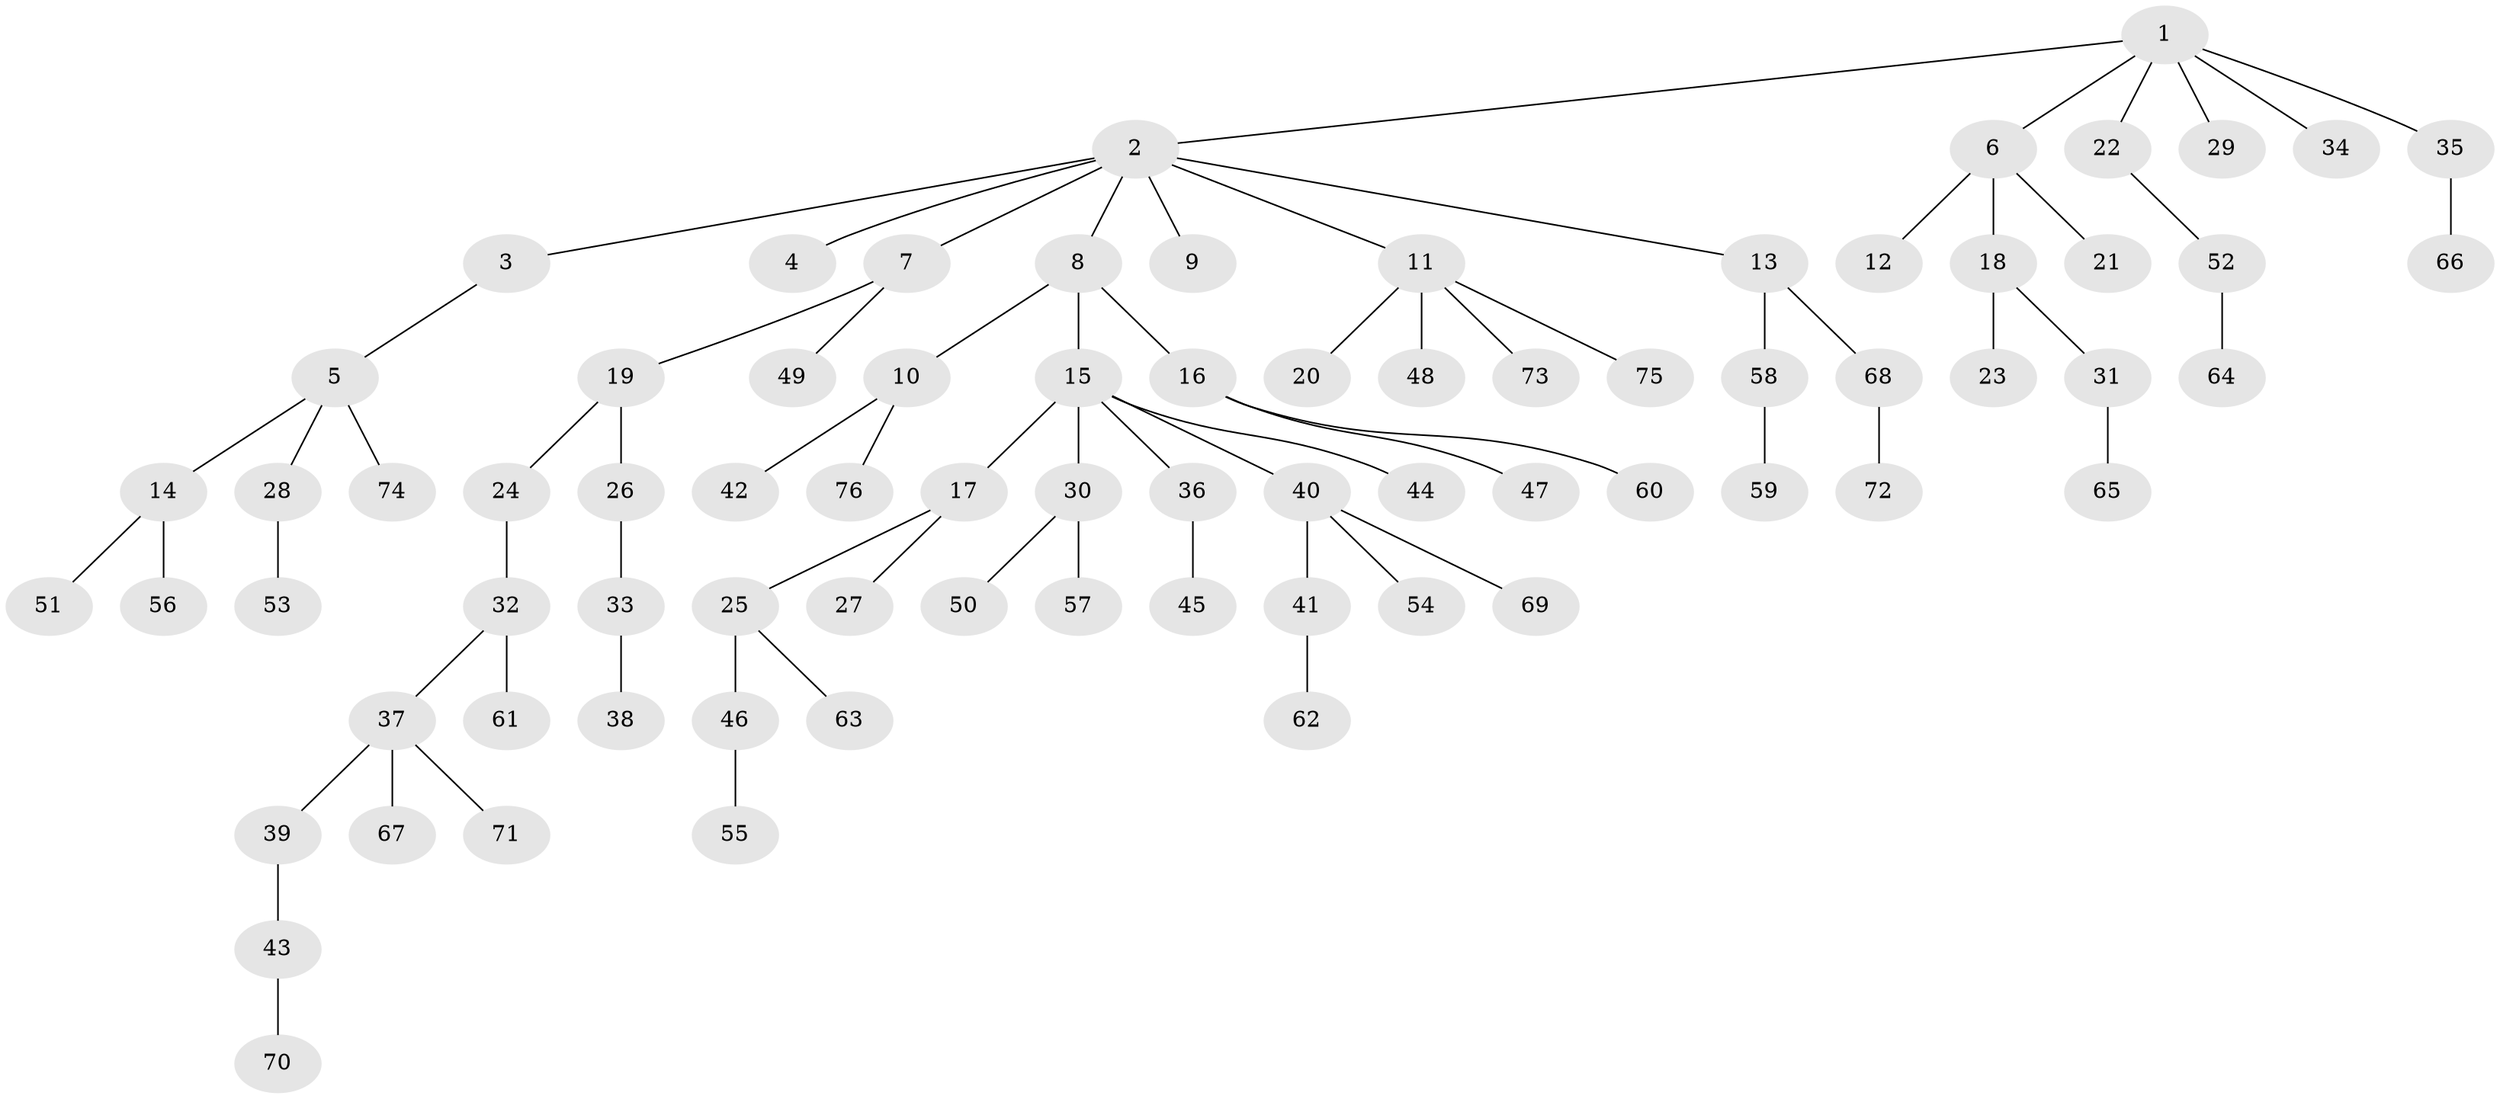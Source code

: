// coarse degree distribution, {8: 0.045454545454545456, 1: 0.7272727272727273, 3: 0.045454545454545456, 9: 0.045454545454545456, 2: 0.13636363636363635}
// Generated by graph-tools (version 1.1) at 2025/19/03/04/25 18:19:21]
// undirected, 76 vertices, 75 edges
graph export_dot {
graph [start="1"]
  node [color=gray90,style=filled];
  1;
  2;
  3;
  4;
  5;
  6;
  7;
  8;
  9;
  10;
  11;
  12;
  13;
  14;
  15;
  16;
  17;
  18;
  19;
  20;
  21;
  22;
  23;
  24;
  25;
  26;
  27;
  28;
  29;
  30;
  31;
  32;
  33;
  34;
  35;
  36;
  37;
  38;
  39;
  40;
  41;
  42;
  43;
  44;
  45;
  46;
  47;
  48;
  49;
  50;
  51;
  52;
  53;
  54;
  55;
  56;
  57;
  58;
  59;
  60;
  61;
  62;
  63;
  64;
  65;
  66;
  67;
  68;
  69;
  70;
  71;
  72;
  73;
  74;
  75;
  76;
  1 -- 2;
  1 -- 6;
  1 -- 22;
  1 -- 29;
  1 -- 34;
  1 -- 35;
  2 -- 3;
  2 -- 4;
  2 -- 7;
  2 -- 8;
  2 -- 9;
  2 -- 11;
  2 -- 13;
  3 -- 5;
  5 -- 14;
  5 -- 28;
  5 -- 74;
  6 -- 12;
  6 -- 18;
  6 -- 21;
  7 -- 19;
  7 -- 49;
  8 -- 10;
  8 -- 15;
  8 -- 16;
  10 -- 42;
  10 -- 76;
  11 -- 20;
  11 -- 48;
  11 -- 73;
  11 -- 75;
  13 -- 58;
  13 -- 68;
  14 -- 51;
  14 -- 56;
  15 -- 17;
  15 -- 30;
  15 -- 36;
  15 -- 40;
  15 -- 44;
  16 -- 47;
  16 -- 60;
  17 -- 25;
  17 -- 27;
  18 -- 23;
  18 -- 31;
  19 -- 24;
  19 -- 26;
  22 -- 52;
  24 -- 32;
  25 -- 46;
  25 -- 63;
  26 -- 33;
  28 -- 53;
  30 -- 50;
  30 -- 57;
  31 -- 65;
  32 -- 37;
  32 -- 61;
  33 -- 38;
  35 -- 66;
  36 -- 45;
  37 -- 39;
  37 -- 67;
  37 -- 71;
  39 -- 43;
  40 -- 41;
  40 -- 54;
  40 -- 69;
  41 -- 62;
  43 -- 70;
  46 -- 55;
  52 -- 64;
  58 -- 59;
  68 -- 72;
}
